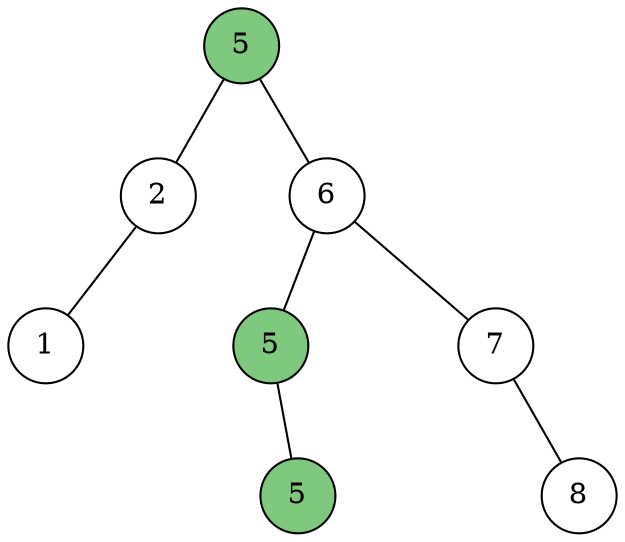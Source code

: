graph tzy {
    node[shape=circle fixedsize=true style=filled fillcolor=white colorscheme=accent8 ];
    //1--2--51--52--53--6--7--8;
    51 -- {2,6};
    2--1;
    2--x1[style=invis];
    6--52;
    6--x2[style=invis];
    6--7;
    52--x3[style=invis];
    52--53;
    7--x4[style=invis];
    7--8;
    x1,x2,x3,x4[style=invis];
    51,52,53[label=5, fillcolor=1];
}
